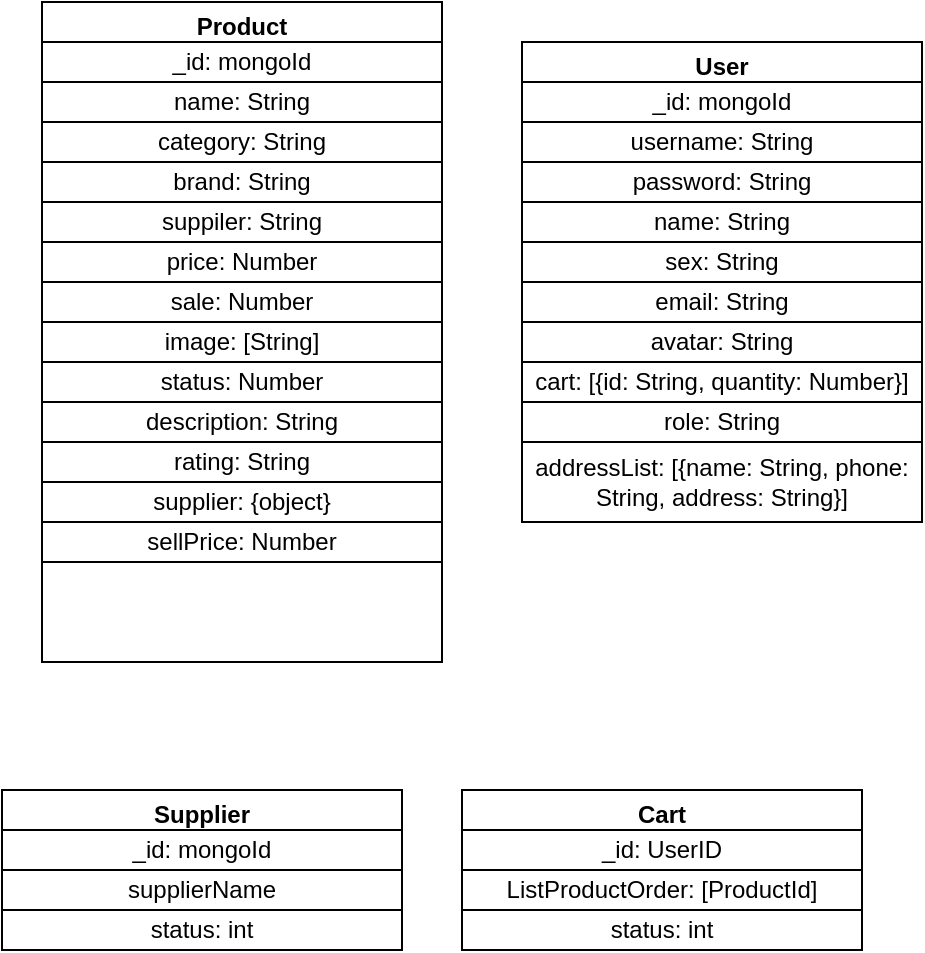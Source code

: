 <mxfile version="14.9.3" type="github">
  <diagram id="C5RBs43oDa-KdzZeNtuy" name="Page-1">
    <mxGraphModel dx="903" dy="476" grid="1" gridSize="10" guides="1" tooltips="1" connect="1" arrows="1" fold="1" page="1" pageScale="1" pageWidth="827" pageHeight="1169" math="0" shadow="0">
      <root>
        <mxCell id="WIyWlLk6GJQsqaUBKTNV-0" />
        <mxCell id="WIyWlLk6GJQsqaUBKTNV-1" parent="WIyWlLk6GJQsqaUBKTNV-0" />
        <mxCell id="1VbI2Q93VdKA1HEl67s4-2" value="Product" style="swimlane;" parent="WIyWlLk6GJQsqaUBKTNV-1" vertex="1">
          <mxGeometry x="180" y="110" width="200" height="330" as="geometry">
            <mxRectangle x="290" y="210" width="130" height="23" as="alternateBounds" />
          </mxGeometry>
        </mxCell>
        <mxCell id="1VbI2Q93VdKA1HEl67s4-4" value="_id: mongoId" style="whiteSpace=wrap;html=1;rounded=0;shadow=0;sketch=0;glass=0;align=center;" parent="1VbI2Q93VdKA1HEl67s4-2" vertex="1">
          <mxGeometry y="20" width="200" height="20" as="geometry" />
        </mxCell>
        <mxCell id="1VbI2Q93VdKA1HEl67s4-5" value="name: String" style="whiteSpace=wrap;html=1;rounded=0;shadow=0;sketch=0;glass=0;align=center;" parent="1VbI2Q93VdKA1HEl67s4-2" vertex="1">
          <mxGeometry y="40" width="200" height="20" as="geometry" />
        </mxCell>
        <mxCell id="1VbI2Q93VdKA1HEl67s4-6" value="category: String" style="whiteSpace=wrap;html=1;rounded=0;shadow=0;sketch=0;glass=0;align=center;" parent="1VbI2Q93VdKA1HEl67s4-2" vertex="1">
          <mxGeometry y="60" width="200" height="20" as="geometry" />
        </mxCell>
        <mxCell id="1VbI2Q93VdKA1HEl67s4-7" value="brand: String" style="whiteSpace=wrap;html=1;rounded=0;shadow=0;sketch=0;glass=0;align=center;" parent="1VbI2Q93VdKA1HEl67s4-2" vertex="1">
          <mxGeometry y="80" width="200" height="20" as="geometry" />
        </mxCell>
        <mxCell id="1VbI2Q93VdKA1HEl67s4-8" value="price: Number" style="whiteSpace=wrap;html=1;rounded=0;shadow=0;sketch=0;glass=0;align=center;" parent="1VbI2Q93VdKA1HEl67s4-2" vertex="1">
          <mxGeometry y="120" width="200" height="20" as="geometry" />
        </mxCell>
        <mxCell id="1VbI2Q93VdKA1HEl67s4-9" value="sale: Number" style="whiteSpace=wrap;html=1;rounded=0;shadow=0;sketch=0;glass=0;align=center;" parent="1VbI2Q93VdKA1HEl67s4-2" vertex="1">
          <mxGeometry y="140" width="200" height="20" as="geometry" />
        </mxCell>
        <mxCell id="1VbI2Q93VdKA1HEl67s4-10" value="image: [String]" style="whiteSpace=wrap;html=1;rounded=0;shadow=0;sketch=0;glass=0;align=center;" parent="1VbI2Q93VdKA1HEl67s4-2" vertex="1">
          <mxGeometry y="160" width="200" height="20" as="geometry" />
        </mxCell>
        <mxCell id="1VbI2Q93VdKA1HEl67s4-12" value="description: String" style="whiteSpace=wrap;html=1;rounded=0;shadow=0;sketch=0;glass=0;align=center;" parent="1VbI2Q93VdKA1HEl67s4-2" vertex="1">
          <mxGeometry y="200" width="200" height="20" as="geometry" />
        </mxCell>
        <mxCell id="1VbI2Q93VdKA1HEl67s4-13" value="rating: String" style="whiteSpace=wrap;html=1;rounded=0;shadow=0;sketch=0;glass=0;align=center;" parent="1VbI2Q93VdKA1HEl67s4-2" vertex="1">
          <mxGeometry y="220" width="200" height="20" as="geometry" />
        </mxCell>
        <mxCell id="3" value="suppiler: String" style="whiteSpace=wrap;html=1;rounded=0;shadow=0;sketch=0;glass=0;align=center;" parent="1VbI2Q93VdKA1HEl67s4-2" vertex="1">
          <mxGeometry y="100" width="200" height="20" as="geometry" />
        </mxCell>
        <mxCell id="LvrYTAAm1pHi0Odwoep5-5" value="status: Number" style="whiteSpace=wrap;html=1;rounded=0;shadow=0;sketch=0;glass=0;align=center;" vertex="1" parent="1VbI2Q93VdKA1HEl67s4-2">
          <mxGeometry y="180" width="200" height="20" as="geometry" />
        </mxCell>
        <mxCell id="LvrYTAAm1pHi0Odwoep5-18" value="sellPrice: Number" style="whiteSpace=wrap;html=1;rounded=0;shadow=0;sketch=0;glass=0;align=center;" vertex="1" parent="1VbI2Q93VdKA1HEl67s4-2">
          <mxGeometry y="260" width="200" height="20" as="geometry" />
        </mxCell>
        <mxCell id="1VbI2Q93VdKA1HEl67s4-11" value="supplier: {object}" style="whiteSpace=wrap;html=1;rounded=0;shadow=0;sketch=0;glass=0;align=center;" parent="1VbI2Q93VdKA1HEl67s4-2" vertex="1">
          <mxGeometry y="240" width="200" height="20" as="geometry" />
        </mxCell>
        <mxCell id="1VbI2Q93VdKA1HEl67s4-15" value="User" style="swimlane;" parent="WIyWlLk6GJQsqaUBKTNV-1" vertex="1">
          <mxGeometry x="420" y="130" width="200" height="240" as="geometry">
            <mxRectangle x="290" y="210" width="130" height="23" as="alternateBounds" />
          </mxGeometry>
        </mxCell>
        <mxCell id="1VbI2Q93VdKA1HEl67s4-16" value="_id: mongoId" style="whiteSpace=wrap;html=1;rounded=0;shadow=0;sketch=0;glass=0;align=center;" parent="1VbI2Q93VdKA1HEl67s4-15" vertex="1">
          <mxGeometry y="20" width="200" height="20" as="geometry" />
        </mxCell>
        <mxCell id="1VbI2Q93VdKA1HEl67s4-17" value="username: String" style="whiteSpace=wrap;html=1;rounded=0;shadow=0;sketch=0;glass=0;align=center;" parent="1VbI2Q93VdKA1HEl67s4-15" vertex="1">
          <mxGeometry y="40" width="200" height="20" as="geometry" />
        </mxCell>
        <mxCell id="1VbI2Q93VdKA1HEl67s4-18" value="password: String" style="whiteSpace=wrap;html=1;rounded=0;shadow=0;sketch=0;glass=0;align=center;" parent="1VbI2Q93VdKA1HEl67s4-15" vertex="1">
          <mxGeometry y="60" width="200" height="20" as="geometry" />
        </mxCell>
        <mxCell id="1VbI2Q93VdKA1HEl67s4-19" value="email: String" style="whiteSpace=wrap;html=1;rounded=0;shadow=0;sketch=0;glass=0;align=center;" parent="1VbI2Q93VdKA1HEl67s4-15" vertex="1">
          <mxGeometry y="120" width="200" height="20" as="geometry" />
        </mxCell>
        <mxCell id="1VbI2Q93VdKA1HEl67s4-20" value="avatar: String" style="whiteSpace=wrap;html=1;rounded=0;shadow=0;sketch=0;glass=0;align=center;" parent="1VbI2Q93VdKA1HEl67s4-15" vertex="1">
          <mxGeometry y="140" width="200" height="20" as="geometry" />
        </mxCell>
        <mxCell id="1VbI2Q93VdKA1HEl67s4-21" value="cart: [{id: String, quantity: Number}]" style="whiteSpace=wrap;html=1;rounded=0;shadow=0;sketch=0;glass=0;align=center;" parent="1VbI2Q93VdKA1HEl67s4-15" vertex="1">
          <mxGeometry y="160" width="200" height="20" as="geometry" />
        </mxCell>
        <mxCell id="1VbI2Q93VdKA1HEl67s4-22" value="role: String" style="whiteSpace=wrap;html=1;rounded=0;shadow=0;sketch=0;glass=0;align=center;" parent="1VbI2Q93VdKA1HEl67s4-15" vertex="1">
          <mxGeometry y="180" width="200" height="20" as="geometry" />
        </mxCell>
        <mxCell id="1" value="addressList: [{name: String, phone: String, address: String}]" style="whiteSpace=wrap;html=1;rounded=0;shadow=0;sketch=0;glass=0;align=center;" parent="1VbI2Q93VdKA1HEl67s4-15" vertex="1">
          <mxGeometry y="200" width="200" height="40" as="geometry" />
        </mxCell>
        <mxCell id="4" value="name: String" style="whiteSpace=wrap;html=1;rounded=0;shadow=0;sketch=0;glass=0;align=center;" parent="1VbI2Q93VdKA1HEl67s4-15" vertex="1">
          <mxGeometry y="80" width="200" height="20" as="geometry" />
        </mxCell>
        <mxCell id="5" value="sex: String" style="whiteSpace=wrap;html=1;rounded=0;shadow=0;sketch=0;glass=0;align=center;" parent="1VbI2Q93VdKA1HEl67s4-15" vertex="1">
          <mxGeometry y="100" width="200" height="20" as="geometry" />
        </mxCell>
        <mxCell id="LvrYTAAm1pHi0Odwoep5-6" value="Supplier" style="swimlane;" vertex="1" parent="WIyWlLk6GJQsqaUBKTNV-1">
          <mxGeometry x="160" y="504" width="200" height="80" as="geometry">
            <mxRectangle x="290" y="210" width="130" height="23" as="alternateBounds" />
          </mxGeometry>
        </mxCell>
        <mxCell id="LvrYTAAm1pHi0Odwoep5-7" value="_id: mongoId" style="whiteSpace=wrap;html=1;rounded=0;shadow=0;sketch=0;glass=0;align=center;" vertex="1" parent="LvrYTAAm1pHi0Odwoep5-6">
          <mxGeometry y="20" width="200" height="20" as="geometry" />
        </mxCell>
        <mxCell id="LvrYTAAm1pHi0Odwoep5-8" value="supplierName" style="whiteSpace=wrap;html=1;rounded=0;shadow=0;sketch=0;glass=0;align=center;" vertex="1" parent="LvrYTAAm1pHi0Odwoep5-6">
          <mxGeometry y="40" width="200" height="20" as="geometry" />
        </mxCell>
        <mxCell id="LvrYTAAm1pHi0Odwoep5-9" value="status: int" style="whiteSpace=wrap;html=1;rounded=0;shadow=0;sketch=0;glass=0;align=center;" vertex="1" parent="LvrYTAAm1pHi0Odwoep5-6">
          <mxGeometry y="60" width="200" height="20" as="geometry" />
        </mxCell>
        <mxCell id="LvrYTAAm1pHi0Odwoep5-20" value="Cart" style="swimlane;startSize=23;" vertex="1" parent="WIyWlLk6GJQsqaUBKTNV-1">
          <mxGeometry x="390" y="504" width="200" height="80" as="geometry">
            <mxRectangle x="290" y="210" width="130" height="23" as="alternateBounds" />
          </mxGeometry>
        </mxCell>
        <mxCell id="LvrYTAAm1pHi0Odwoep5-21" value="_id: UserID" style="whiteSpace=wrap;html=1;rounded=0;shadow=0;sketch=0;glass=0;align=center;" vertex="1" parent="LvrYTAAm1pHi0Odwoep5-20">
          <mxGeometry y="20" width="200" height="20" as="geometry" />
        </mxCell>
        <mxCell id="LvrYTAAm1pHi0Odwoep5-22" value="ListProductOrder: [ProductId]" style="whiteSpace=wrap;html=1;rounded=0;shadow=0;sketch=0;glass=0;align=center;" vertex="1" parent="LvrYTAAm1pHi0Odwoep5-20">
          <mxGeometry y="40" width="200" height="20" as="geometry" />
        </mxCell>
        <mxCell id="LvrYTAAm1pHi0Odwoep5-23" value="status: int" style="whiteSpace=wrap;html=1;rounded=0;shadow=0;sketch=0;glass=0;align=center;" vertex="1" parent="LvrYTAAm1pHi0Odwoep5-20">
          <mxGeometry y="60" width="200" height="20" as="geometry" />
        </mxCell>
      </root>
    </mxGraphModel>
  </diagram>
</mxfile>
